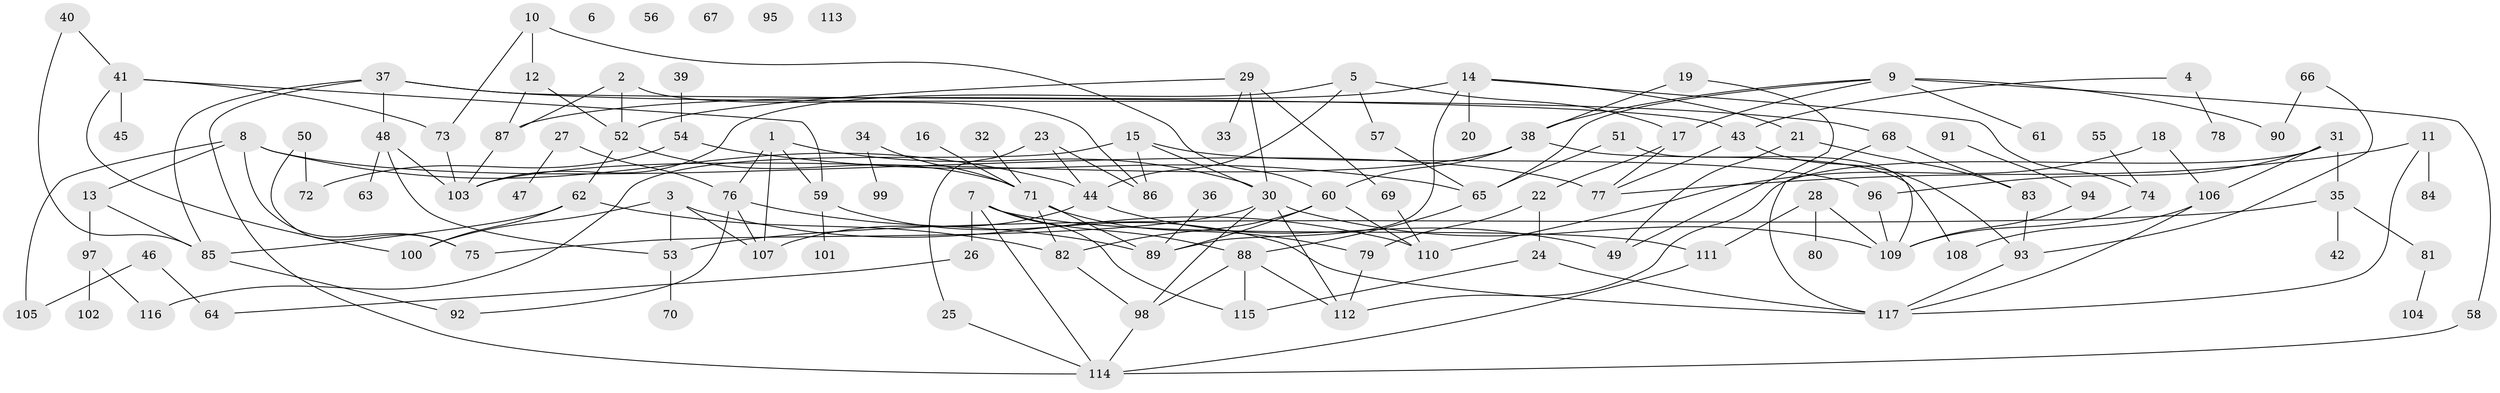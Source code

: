 // coarse degree distribution, {5: 0.022727272727272728, 3: 0.09090909090909091, 8: 0.06818181818181818, 6: 0.09090909090909091, 0: 0.11363636363636363, 7: 0.045454545454545456, 15: 0.045454545454545456, 1: 0.20454545454545456, 11: 0.022727272727272728, 4: 0.09090909090909091, 2: 0.1590909090909091, 9: 0.022727272727272728, 10: 0.022727272727272728}
// Generated by graph-tools (version 1.1) at 2025/16/03/04/25 18:16:43]
// undirected, 117 vertices, 171 edges
graph export_dot {
graph [start="1"]
  node [color=gray90,style=filled];
  1;
  2;
  3;
  4;
  5;
  6;
  7;
  8;
  9;
  10;
  11;
  12;
  13;
  14;
  15;
  16;
  17;
  18;
  19;
  20;
  21;
  22;
  23;
  24;
  25;
  26;
  27;
  28;
  29;
  30;
  31;
  32;
  33;
  34;
  35;
  36;
  37;
  38;
  39;
  40;
  41;
  42;
  43;
  44;
  45;
  46;
  47;
  48;
  49;
  50;
  51;
  52;
  53;
  54;
  55;
  56;
  57;
  58;
  59;
  60;
  61;
  62;
  63;
  64;
  65;
  66;
  67;
  68;
  69;
  70;
  71;
  72;
  73;
  74;
  75;
  76;
  77;
  78;
  79;
  80;
  81;
  82;
  83;
  84;
  85;
  86;
  87;
  88;
  89;
  90;
  91;
  92;
  93;
  94;
  95;
  96;
  97;
  98;
  99;
  100;
  101;
  102;
  103;
  104;
  105;
  106;
  107;
  108;
  109;
  110;
  111;
  112;
  113;
  114;
  115;
  116;
  117;
  1 -- 30;
  1 -- 59;
  1 -- 76;
  1 -- 107;
  2 -- 52;
  2 -- 86;
  2 -- 87;
  3 -- 53;
  3 -- 100;
  3 -- 107;
  3 -- 110;
  4 -- 43;
  4 -- 78;
  5 -- 17;
  5 -- 44;
  5 -- 57;
  5 -- 103;
  7 -- 26;
  7 -- 88;
  7 -- 111;
  7 -- 114;
  7 -- 115;
  8 -- 13;
  8 -- 44;
  8 -- 75;
  8 -- 77;
  8 -- 105;
  9 -- 17;
  9 -- 38;
  9 -- 58;
  9 -- 61;
  9 -- 65;
  9 -- 90;
  10 -- 12;
  10 -- 60;
  10 -- 73;
  11 -- 77;
  11 -- 84;
  11 -- 117;
  12 -- 52;
  12 -- 87;
  13 -- 85;
  13 -- 97;
  14 -- 20;
  14 -- 21;
  14 -- 74;
  14 -- 87;
  14 -- 89;
  15 -- 30;
  15 -- 86;
  15 -- 96;
  15 -- 116;
  16 -- 71;
  17 -- 22;
  17 -- 77;
  18 -- 106;
  18 -- 110;
  19 -- 38;
  19 -- 49;
  21 -- 49;
  21 -- 83;
  22 -- 24;
  22 -- 79;
  23 -- 25;
  23 -- 44;
  23 -- 86;
  24 -- 115;
  24 -- 117;
  25 -- 114;
  26 -- 64;
  27 -- 47;
  27 -- 76;
  28 -- 80;
  28 -- 109;
  28 -- 111;
  29 -- 30;
  29 -- 33;
  29 -- 52;
  29 -- 69;
  30 -- 75;
  30 -- 98;
  30 -- 109;
  30 -- 112;
  31 -- 35;
  31 -- 96;
  31 -- 106;
  31 -- 112;
  32 -- 71;
  34 -- 71;
  34 -- 99;
  35 -- 42;
  35 -- 53;
  35 -- 81;
  36 -- 89;
  37 -- 43;
  37 -- 48;
  37 -- 68;
  37 -- 85;
  37 -- 114;
  38 -- 60;
  38 -- 103;
  38 -- 108;
  39 -- 54;
  40 -- 41;
  40 -- 85;
  41 -- 45;
  41 -- 59;
  41 -- 73;
  41 -- 100;
  43 -- 77;
  43 -- 93;
  44 -- 49;
  44 -- 107;
  46 -- 64;
  46 -- 105;
  48 -- 53;
  48 -- 63;
  48 -- 103;
  50 -- 72;
  50 -- 75;
  51 -- 65;
  51 -- 109;
  52 -- 62;
  52 -- 71;
  53 -- 70;
  54 -- 65;
  54 -- 72;
  55 -- 74;
  57 -- 65;
  58 -- 114;
  59 -- 101;
  59 -- 117;
  60 -- 82;
  60 -- 89;
  60 -- 110;
  62 -- 82;
  62 -- 85;
  62 -- 100;
  65 -- 88;
  66 -- 90;
  66 -- 93;
  68 -- 83;
  68 -- 117;
  69 -- 110;
  71 -- 79;
  71 -- 82;
  71 -- 89;
  73 -- 103;
  74 -- 109;
  76 -- 89;
  76 -- 92;
  76 -- 107;
  79 -- 112;
  81 -- 104;
  82 -- 98;
  83 -- 93;
  85 -- 92;
  87 -- 103;
  88 -- 98;
  88 -- 112;
  88 -- 115;
  91 -- 94;
  93 -- 117;
  94 -- 109;
  96 -- 109;
  97 -- 102;
  97 -- 116;
  98 -- 114;
  106 -- 108;
  106 -- 117;
  111 -- 114;
}

